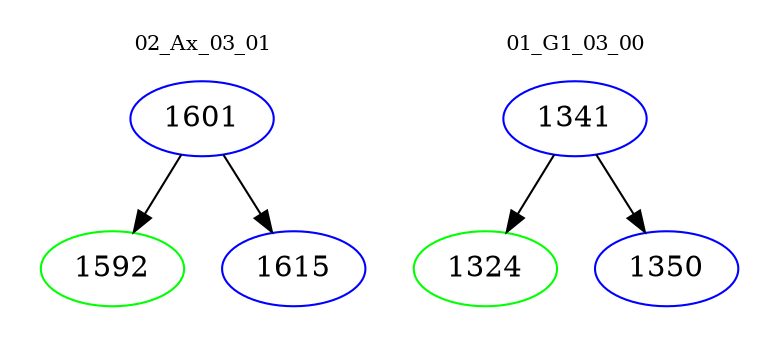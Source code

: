 digraph{
subgraph cluster_0 {
color = white
label = "02_Ax_03_01";
fontsize=10;
T0_1601 [label="1601", color="blue"]
T0_1601 -> T0_1592 [color="black"]
T0_1592 [label="1592", color="green"]
T0_1601 -> T0_1615 [color="black"]
T0_1615 [label="1615", color="blue"]
}
subgraph cluster_1 {
color = white
label = "01_G1_03_00";
fontsize=10;
T1_1341 [label="1341", color="blue"]
T1_1341 -> T1_1324 [color="black"]
T1_1324 [label="1324", color="green"]
T1_1341 -> T1_1350 [color="black"]
T1_1350 [label="1350", color="blue"]
}
}
